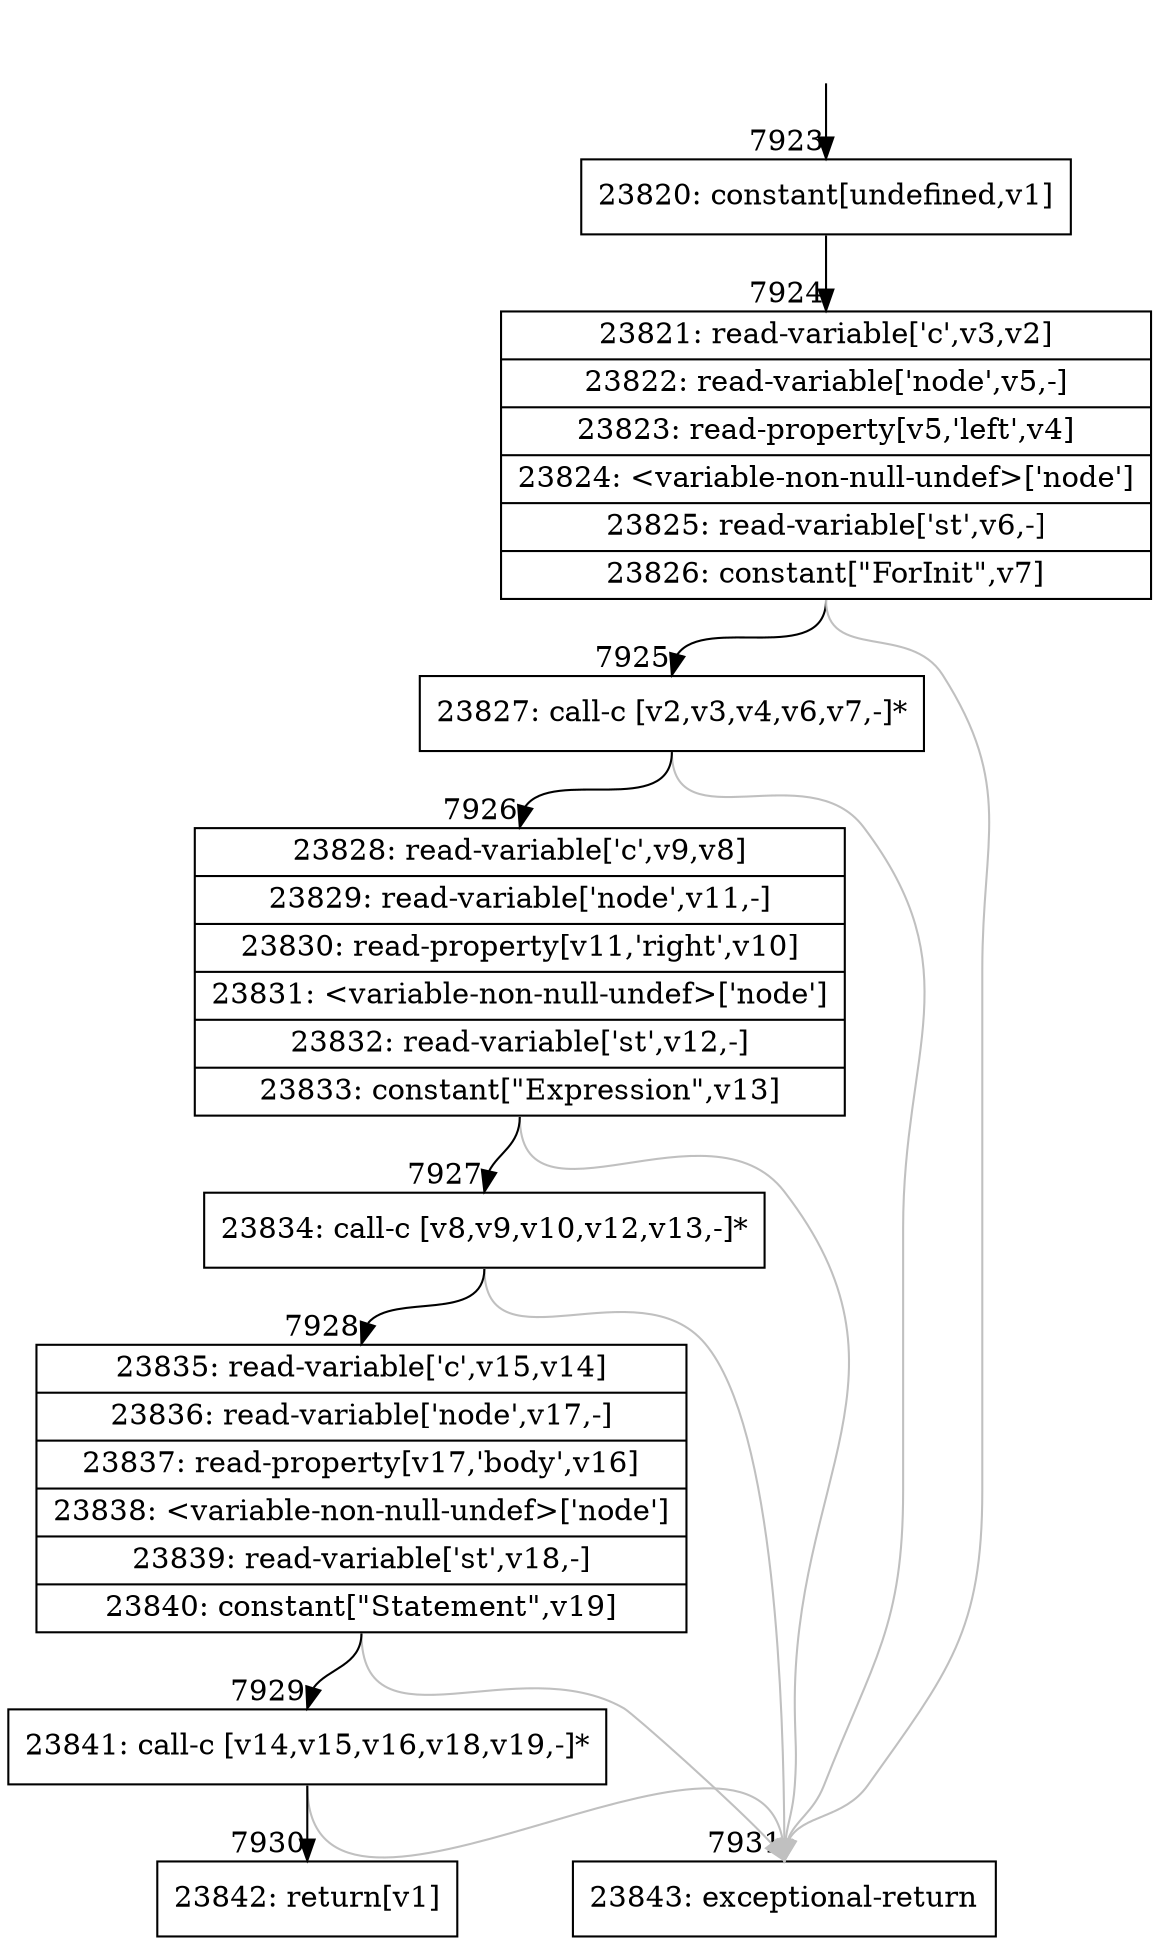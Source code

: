 digraph {
rankdir="TD"
BB_entry434[shape=none,label=""];
BB_entry434 -> BB7923 [tailport=s, headport=n, headlabel="    7923"]
BB7923 [shape=record label="{23820: constant[undefined,v1]}" ] 
BB7923 -> BB7924 [tailport=s, headport=n, headlabel="      7924"]
BB7924 [shape=record label="{23821: read-variable['c',v3,v2]|23822: read-variable['node',v5,-]|23823: read-property[v5,'left',v4]|23824: \<variable-non-null-undef\>['node']|23825: read-variable['st',v6,-]|23826: constant[\"ForInit\",v7]}" ] 
BB7924 -> BB7925 [tailport=s, headport=n, headlabel="      7925"]
BB7924 -> BB7931 [tailport=s, headport=n, color=gray, headlabel="      7931"]
BB7925 [shape=record label="{23827: call-c [v2,v3,v4,v6,v7,-]*}" ] 
BB7925 -> BB7926 [tailport=s, headport=n, headlabel="      7926"]
BB7925 -> BB7931 [tailport=s, headport=n, color=gray]
BB7926 [shape=record label="{23828: read-variable['c',v9,v8]|23829: read-variable['node',v11,-]|23830: read-property[v11,'right',v10]|23831: \<variable-non-null-undef\>['node']|23832: read-variable['st',v12,-]|23833: constant[\"Expression\",v13]}" ] 
BB7926 -> BB7927 [tailport=s, headport=n, headlabel="      7927"]
BB7926 -> BB7931 [tailport=s, headport=n, color=gray]
BB7927 [shape=record label="{23834: call-c [v8,v9,v10,v12,v13,-]*}" ] 
BB7927 -> BB7928 [tailport=s, headport=n, headlabel="      7928"]
BB7927 -> BB7931 [tailport=s, headport=n, color=gray]
BB7928 [shape=record label="{23835: read-variable['c',v15,v14]|23836: read-variable['node',v17,-]|23837: read-property[v17,'body',v16]|23838: \<variable-non-null-undef\>['node']|23839: read-variable['st',v18,-]|23840: constant[\"Statement\",v19]}" ] 
BB7928 -> BB7929 [tailport=s, headport=n, headlabel="      7929"]
BB7928 -> BB7931 [tailport=s, headport=n, color=gray]
BB7929 [shape=record label="{23841: call-c [v14,v15,v16,v18,v19,-]*}" ] 
BB7929 -> BB7930 [tailport=s, headport=n, headlabel="      7930"]
BB7929 -> BB7931 [tailport=s, headport=n, color=gray]
BB7930 [shape=record label="{23842: return[v1]}" ] 
BB7931 [shape=record label="{23843: exceptional-return}" ] 
//#$~ 7341
}
